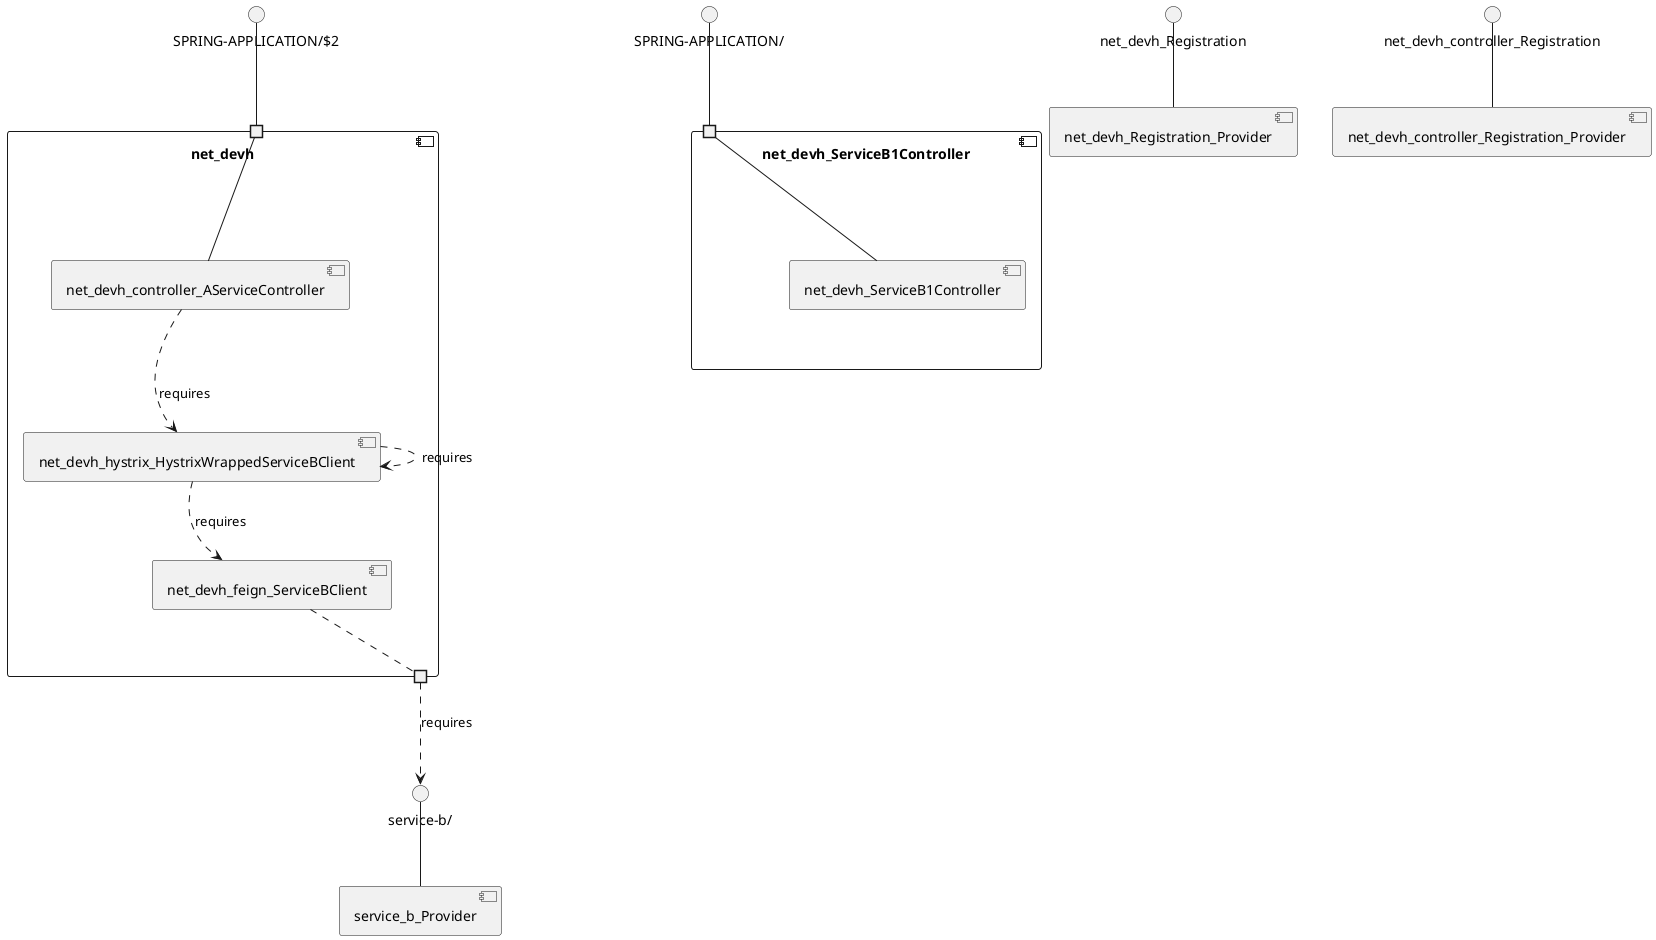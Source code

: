 @startuml
skinparam fixCircleLabelOverlapping true
skinparam componentStyle uml2
component "net_devh\n\n\n\n\n\n" {
[net_devh_feign_ServiceBClient]
[net_devh_controller_AServiceController]
[net_devh_hystrix_HystrixWrappedServiceBClient]
portin " " as net_devh_requires_SPRING_APPLICATION_2
portout " " as net_devh_provides_service_b_
[net_devh_hystrix_HystrixWrappedServiceBClient]..>[net_devh_feign_ServiceBClient] : requires
[net_devh_hystrix_HystrixWrappedServiceBClient]..>[net_devh_hystrix_HystrixWrappedServiceBClient] : requires
[net_devh_controller_AServiceController]..>[net_devh_hystrix_HystrixWrappedServiceBClient] : requires
"net_devh_requires_SPRING_APPLICATION_2"--[net_devh_controller_AServiceController]
[net_devh_feign_ServiceBClient].."net_devh_provides_service_b_"
}
interface "SPRING-APPLICATION/$2" as interface.SPRING_APPLICATION_2
interface.SPRING_APPLICATION_2--"net_devh_requires_SPRING_APPLICATION_2"
interface "service-b/" as interface.service_b_
"net_devh_provides_service_b_"..>interface.service_b_ : requires
component "net_devh_ServiceB1Controller\n\n\n\n\n\n" {
[net_devh_ServiceB1Controller]
portin " " as net_devh_ServiceB1Controller_requires_SPRING_APPLICATION_
"net_devh_ServiceB1Controller_requires_SPRING_APPLICATION_"--[net_devh_ServiceB1Controller]
}
interface "SPRING-APPLICATION/" as interface.SPRING_APPLICATION_
interface.SPRING_APPLICATION_--"net_devh_ServiceB1Controller_requires_SPRING_APPLICATION_"
interface "net_devh_Registration" as interface.net_devh_Registration
interface.net_devh_Registration--[net_devh_Registration_Provider]
interface "net_devh_controller_Registration" as interface.net_devh_controller_Registration
interface.net_devh_controller_Registration--[net_devh_controller_Registration_Provider]
interface "service-b/" as interface.service_b_
interface.service_b_--[service_b_Provider]

@enduml
